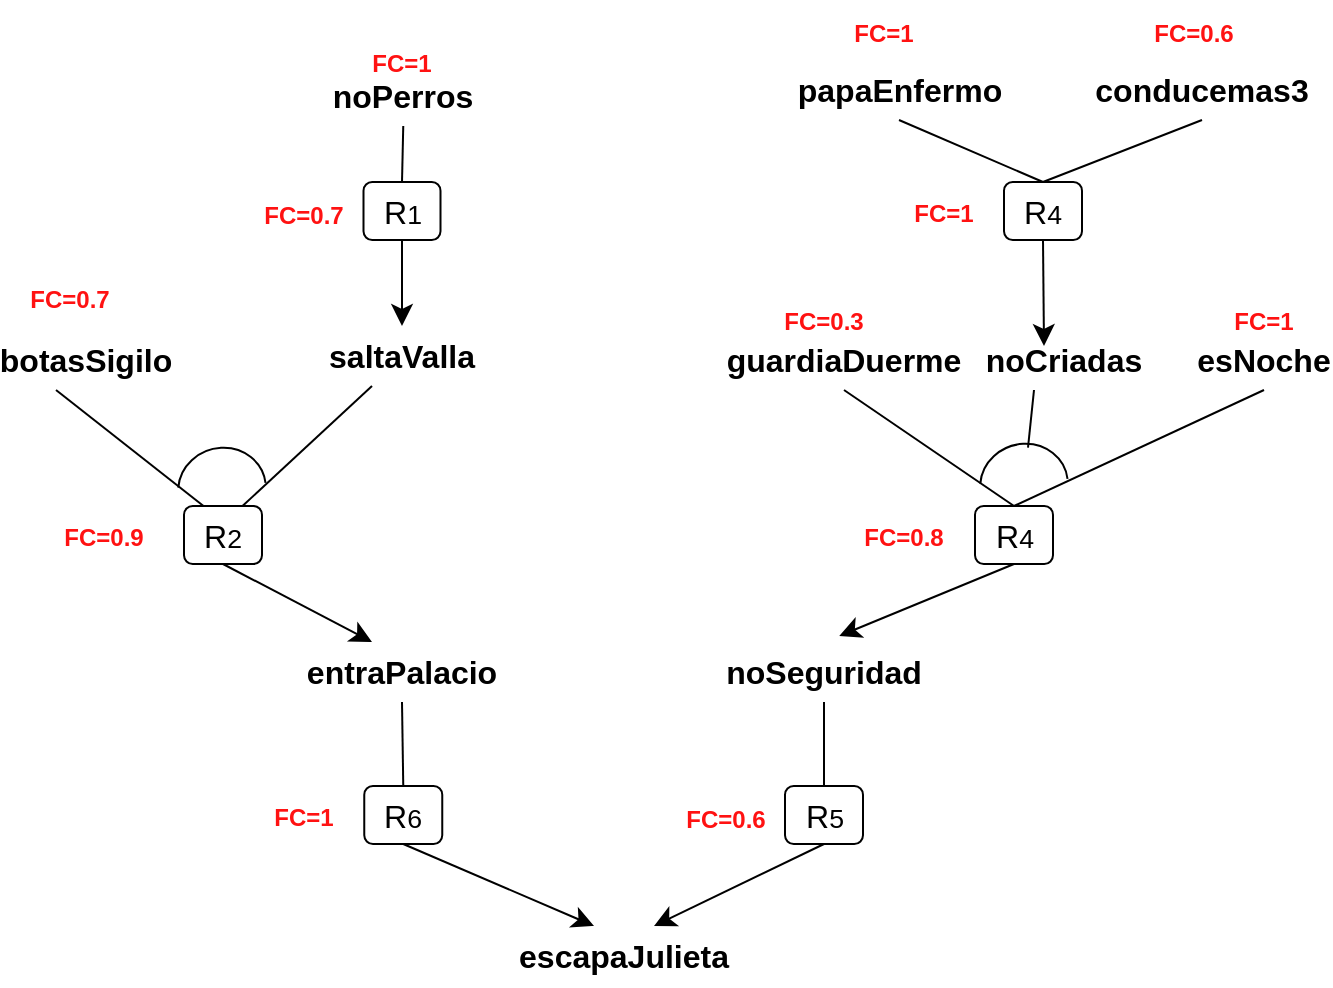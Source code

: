<mxfile version="22.1.9" type="device">
  <diagram name="Página-1" id="EFYWipsjhRD6L3geR2Ek">
    <mxGraphModel dx="1050" dy="1725" grid="1" gridSize="10" guides="1" tooltips="1" connect="1" arrows="1" fold="1" page="1" pageScale="1" pageWidth="827" pageHeight="1169" math="0" shadow="0">
      <root>
        <mxCell id="0" />
        <mxCell id="1" parent="0" />
        <mxCell id="rJCrbgsS6W7o_3RO-0H0-1" value="&lt;b&gt;conducemas3&lt;/b&gt;" style="text;html=1;strokeColor=none;fillColor=none;align=center;verticalAlign=middle;whiteSpace=wrap;rounded=0;fontSize=16;" vertex="1" parent="1">
          <mxGeometry x="659" y="-353" width="60" height="30" as="geometry" />
        </mxCell>
        <mxCell id="rJCrbgsS6W7o_3RO-0H0-3" value="&lt;b&gt;papaEnfermo&lt;/b&gt;" style="text;html=1;strokeColor=none;fillColor=none;align=center;verticalAlign=middle;whiteSpace=wrap;rounded=0;fontSize=16;" vertex="1" parent="1">
          <mxGeometry x="507.5" y="-353" width="60" height="30" as="geometry" />
        </mxCell>
        <mxCell id="rJCrbgsS6W7o_3RO-0H0-4" value="&lt;b&gt;escapaJulieta&lt;/b&gt;" style="text;html=1;strokeColor=none;fillColor=none;align=center;verticalAlign=middle;whiteSpace=wrap;rounded=0;fontSize=16;" vertex="1" parent="1">
          <mxGeometry x="370" y="80" width="60" height="30" as="geometry" />
        </mxCell>
        <mxCell id="rJCrbgsS6W7o_3RO-0H0-5" value="&lt;b&gt;botasSigilo&lt;/b&gt;" style="text;html=1;strokeColor=none;fillColor=none;align=center;verticalAlign=middle;whiteSpace=wrap;rounded=0;fontSize=16;" vertex="1" parent="1">
          <mxGeometry x="101" y="-218" width="60" height="30" as="geometry" />
        </mxCell>
        <mxCell id="rJCrbgsS6W7o_3RO-0H0-6" value="&lt;b&gt;saltaValla&lt;/b&gt;" style="text;html=1;strokeColor=none;fillColor=none;align=center;verticalAlign=middle;whiteSpace=wrap;rounded=0;fontSize=16;" vertex="1" parent="1">
          <mxGeometry x="259" y="-220" width="60" height="30" as="geometry" />
        </mxCell>
        <mxCell id="rJCrbgsS6W7o_3RO-0H0-7" value="&lt;b&gt;noPerros&lt;/b&gt;" style="text;html=1;strokeColor=none;fillColor=none;align=center;verticalAlign=middle;whiteSpace=wrap;rounded=0;fontSize=16;" vertex="1" parent="1">
          <mxGeometry x="259.25" y="-350" width="60.75" height="30" as="geometry" />
        </mxCell>
        <mxCell id="rJCrbgsS6W7o_3RO-0H0-8" value="&lt;b&gt;entraPalacio&lt;/b&gt;" style="text;html=1;strokeColor=none;fillColor=none;align=center;verticalAlign=middle;whiteSpace=wrap;rounded=0;fontSize=16;" vertex="1" parent="1">
          <mxGeometry x="259" y="-62" width="60" height="30" as="geometry" />
        </mxCell>
        <mxCell id="rJCrbgsS6W7o_3RO-0H0-9" value="&lt;b&gt;guardiaDuerme&lt;/b&gt;" style="text;html=1;strokeColor=none;fillColor=none;align=center;verticalAlign=middle;whiteSpace=wrap;rounded=0;fontSize=16;" vertex="1" parent="1">
          <mxGeometry x="480" y="-218" width="60" height="30" as="geometry" />
        </mxCell>
        <mxCell id="rJCrbgsS6W7o_3RO-0H0-10" value="&lt;b&gt;noCriadas&lt;/b&gt;" style="text;html=1;strokeColor=none;fillColor=none;align=center;verticalAlign=middle;whiteSpace=wrap;rounded=0;fontSize=16;" vertex="1" parent="1">
          <mxGeometry x="590" y="-218" width="60" height="30" as="geometry" />
        </mxCell>
        <mxCell id="rJCrbgsS6W7o_3RO-0H0-11" style="edgeStyle=none;curved=1;rounded=0;orthogonalLoop=1;jettySize=auto;html=1;exitX=0.5;exitY=1;exitDx=0;exitDy=0;entryX=0.25;entryY=0;entryDx=0;entryDy=0;fontSize=12;startSize=8;endSize=8;" edge="1" parent="1" source="rJCrbgsS6W7o_3RO-0H0-12" target="rJCrbgsS6W7o_3RO-0H0-8">
          <mxGeometry relative="1" as="geometry" />
        </mxCell>
        <mxCell id="rJCrbgsS6W7o_3RO-0H0-12" value="R&lt;span style=&quot;font-size: 13.333px;&quot;&gt;2&lt;/span&gt;" style="rounded=1;whiteSpace=wrap;html=1;fontSize=16;" vertex="1" parent="1">
          <mxGeometry x="180" y="-130" width="39" height="29" as="geometry" />
        </mxCell>
        <mxCell id="rJCrbgsS6W7o_3RO-0H0-13" style="edgeStyle=none;curved=1;rounded=0;orthogonalLoop=1;jettySize=auto;html=1;exitX=0.5;exitY=1;exitDx=0;exitDy=0;entryX=0.5;entryY=0;entryDx=0;entryDy=0;fontSize=12;startSize=8;endSize=8;" edge="1" parent="1" source="rJCrbgsS6W7o_3RO-0H0-14" target="rJCrbgsS6W7o_3RO-0H0-6">
          <mxGeometry relative="1" as="geometry" />
        </mxCell>
        <mxCell id="rJCrbgsS6W7o_3RO-0H0-14" value="R&lt;span style=&quot;font-size: 13.333px;&quot;&gt;1&lt;/span&gt;" style="rounded=1;whiteSpace=wrap;html=1;fontSize=16;" vertex="1" parent="1">
          <mxGeometry x="269.75" y="-292" width="38.5" height="29" as="geometry" />
        </mxCell>
        <mxCell id="rJCrbgsS6W7o_3RO-0H0-15" style="edgeStyle=none;curved=1;rounded=0;orthogonalLoop=1;jettySize=auto;html=1;entryX=0.75;entryY=0;entryDx=0;entryDy=0;fontSize=12;startSize=8;endSize=8;exitX=0.5;exitY=1;exitDx=0;exitDy=0;" edge="1" parent="1" source="rJCrbgsS6W7o_3RO-0H0-62" target="rJCrbgsS6W7o_3RO-0H0-4">
          <mxGeometry relative="1" as="geometry">
            <mxPoint x="470" y="40" as="sourcePoint" />
          </mxGeometry>
        </mxCell>
        <mxCell id="rJCrbgsS6W7o_3RO-0H0-17" value="R&lt;span style=&quot;font-size: 13.333px;&quot;&gt;4&lt;/span&gt;" style="rounded=1;whiteSpace=wrap;html=1;fontSize=16;" vertex="1" parent="1">
          <mxGeometry x="590" y="-292" width="39" height="29" as="geometry" />
        </mxCell>
        <mxCell id="rJCrbgsS6W7o_3RO-0H0-18" style="edgeStyle=none;curved=1;rounded=0;orthogonalLoop=1;jettySize=auto;html=1;exitX=0.5;exitY=1;exitDx=0;exitDy=0;fontSize=12;startSize=8;endSize=8;entryX=0.627;entryY=-0.1;entryDx=0;entryDy=0;entryPerimeter=0;" edge="1" parent="1" source="rJCrbgsS6W7o_3RO-0H0-19" target="rJCrbgsS6W7o_3RO-0H0-50">
          <mxGeometry relative="1" as="geometry">
            <mxPoint x="295.5" y="-62" as="targetPoint" />
          </mxGeometry>
        </mxCell>
        <mxCell id="rJCrbgsS6W7o_3RO-0H0-19" value="R&lt;span style=&quot;font-size: 13.333px;&quot;&gt;4&lt;/span&gt;" style="rounded=1;whiteSpace=wrap;html=1;fontSize=16;" vertex="1" parent="1">
          <mxGeometry x="575.5" y="-130" width="39" height="29" as="geometry" />
        </mxCell>
        <mxCell id="rJCrbgsS6W7o_3RO-0H0-22" style="edgeStyle=none;curved=1;rounded=0;orthogonalLoop=1;jettySize=auto;html=1;entryX=0.25;entryY=0;entryDx=0;entryDy=0;fontSize=12;startSize=8;endSize=8;exitX=0.5;exitY=1;exitDx=0;exitDy=0;" edge="1" parent="1" source="rJCrbgsS6W7o_3RO-0H0-61" target="rJCrbgsS6W7o_3RO-0H0-4">
          <mxGeometry relative="1" as="geometry">
            <mxPoint x="330" y="40" as="sourcePoint" />
          </mxGeometry>
        </mxCell>
        <mxCell id="rJCrbgsS6W7o_3RO-0H0-26" value="" style="endArrow=none;html=1;rounded=0;fontSize=12;startSize=8;endSize=8;edgeStyle=none;curved=1;entryX=0.5;entryY=1;entryDx=0;entryDy=0;exitX=0.5;exitY=0;exitDx=0;exitDy=0;" edge="1" parent="1" source="rJCrbgsS6W7o_3RO-0H0-14" target="rJCrbgsS6W7o_3RO-0H0-7">
          <mxGeometry width="50" height="50" relative="1" as="geometry">
            <mxPoint x="264" y="-242" as="sourcePoint" />
            <mxPoint x="314" y="-292" as="targetPoint" />
          </mxGeometry>
        </mxCell>
        <mxCell id="rJCrbgsS6W7o_3RO-0H0-27" value="" style="endArrow=none;html=1;rounded=0;fontSize=12;startSize=8;endSize=8;edgeStyle=none;curved=1;entryX=0.5;entryY=1;entryDx=0;entryDy=0;exitX=0.5;exitY=0;exitDx=0;exitDy=0;" edge="1" parent="1" source="rJCrbgsS6W7o_3RO-0H0-17" target="rJCrbgsS6W7o_3RO-0H0-3">
          <mxGeometry width="50" height="50" relative="1" as="geometry">
            <mxPoint x="245.5" y="120" as="sourcePoint" />
            <mxPoint x="295.5" y="70" as="targetPoint" />
          </mxGeometry>
        </mxCell>
        <mxCell id="rJCrbgsS6W7o_3RO-0H0-28" value="" style="endArrow=none;html=1;rounded=0;fontSize=12;startSize=8;endSize=8;edgeStyle=none;curved=1;entryX=0.5;entryY=1;entryDx=0;entryDy=0;exitX=0.5;exitY=0;exitDx=0;exitDy=0;" edge="1" parent="1" source="rJCrbgsS6W7o_3RO-0H0-17" target="rJCrbgsS6W7o_3RO-0H0-1">
          <mxGeometry width="50" height="50" relative="1" as="geometry">
            <mxPoint x="291.5" y="136.5" as="sourcePoint" />
            <mxPoint x="341.5" y="86.5" as="targetPoint" />
          </mxGeometry>
        </mxCell>
        <mxCell id="rJCrbgsS6W7o_3RO-0H0-29" value="" style="endArrow=none;html=1;rounded=0;fontSize=12;startSize=8;endSize=8;edgeStyle=none;curved=1;entryX=0.25;entryY=1;entryDx=0;entryDy=0;exitX=0.25;exitY=0;exitDx=0;exitDy=0;" edge="1" parent="1" source="rJCrbgsS6W7o_3RO-0H0-12" target="rJCrbgsS6W7o_3RO-0H0-5">
          <mxGeometry width="50" height="50" relative="1" as="geometry">
            <mxPoint x="159" y="-66" as="sourcePoint" />
            <mxPoint x="74" y="-131" as="targetPoint" />
          </mxGeometry>
        </mxCell>
        <mxCell id="rJCrbgsS6W7o_3RO-0H0-30" value="" style="endArrow=none;html=1;rounded=0;fontSize=12;edgeStyle=none;curved=1;entryX=0.25;entryY=1;entryDx=0;entryDy=0;exitX=0.75;exitY=0;exitDx=0;exitDy=0;entryPerimeter=0;" edge="1" parent="1" source="rJCrbgsS6W7o_3RO-0H0-12" target="rJCrbgsS6W7o_3RO-0H0-6">
          <mxGeometry width="50" height="50" relative="1" as="geometry">
            <mxPoint x="234" y="-82" as="sourcePoint" />
            <mxPoint x="279" y="-147" as="targetPoint" />
          </mxGeometry>
        </mxCell>
        <mxCell id="rJCrbgsS6W7o_3RO-0H0-31" value="" style="endArrow=none;html=1;rounded=0;fontSize=12;startSize=8;endSize=8;edgeStyle=none;curved=1;entryX=0.5;entryY=1;entryDx=0;entryDy=0;exitX=0.5;exitY=0;exitDx=0;exitDy=0;" edge="1" parent="1" source="rJCrbgsS6W7o_3RO-0H0-19" target="rJCrbgsS6W7o_3RO-0H0-9">
          <mxGeometry width="50" height="50" relative="1" as="geometry">
            <mxPoint x="444.5" y="-18" as="sourcePoint" />
            <mxPoint x="494.5" y="-68" as="targetPoint" />
          </mxGeometry>
        </mxCell>
        <mxCell id="rJCrbgsS6W7o_3RO-0H0-32" value="" style="endArrow=none;html=1;rounded=0;fontSize=12;startSize=8;endSize=8;edgeStyle=none;curved=1;entryX=0.25;entryY=1;entryDx=0;entryDy=0;exitX=0.346;exitY=0.928;exitDx=0;exitDy=0;exitPerimeter=0;" edge="1" parent="1" source="rJCrbgsS6W7o_3RO-0H0-55" target="rJCrbgsS6W7o_3RO-0H0-10">
          <mxGeometry width="50" height="50" relative="1" as="geometry">
            <mxPoint x="607.5" y="-154" as="sourcePoint" />
            <mxPoint x="504.5" y="-58" as="targetPoint" />
          </mxGeometry>
        </mxCell>
        <mxCell id="rJCrbgsS6W7o_3RO-0H0-33" value="" style="endArrow=classic;html=1;rounded=0;fontSize=12;startSize=8;endSize=8;edgeStyle=none;curved=1;exitX=0.5;exitY=1;exitDx=0;exitDy=0;" edge="1" parent="1" source="rJCrbgsS6W7o_3RO-0H0-17">
          <mxGeometry width="50" height="50" relative="1" as="geometry">
            <mxPoint x="601.5" y="-247" as="sourcePoint" />
            <mxPoint x="610" y="-210" as="targetPoint" />
          </mxGeometry>
        </mxCell>
        <mxCell id="rJCrbgsS6W7o_3RO-0H0-35" value="&lt;font color=&quot;#ff1212&quot; style=&quot;font-size: 12px;&quot;&gt;&lt;b&gt;FC=1&lt;/b&gt;&lt;/font&gt;" style="text;html=1;strokeColor=none;fillColor=none;align=center;verticalAlign=middle;whiteSpace=wrap;rounded=0;fontSize=16;" vertex="1" parent="1">
          <mxGeometry x="690" y="-239" width="60" height="30" as="geometry" />
        </mxCell>
        <mxCell id="rJCrbgsS6W7o_3RO-0H0-36" value="&lt;font style=&quot;font-size: 12px;&quot; color=&quot;#ff1212&quot;&gt;&lt;b&gt;FC=0.6&lt;/b&gt;&lt;/font&gt;" style="text;html=1;strokeColor=none;fillColor=none;align=center;verticalAlign=middle;whiteSpace=wrap;rounded=0;fontSize=16;" vertex="1" parent="1">
          <mxGeometry x="655" y="-383" width="60" height="30" as="geometry" />
        </mxCell>
        <mxCell id="rJCrbgsS6W7o_3RO-0H0-37" value="&lt;font color=&quot;#ff1212&quot; style=&quot;font-size: 12px;&quot;&gt;&lt;b&gt;FC=1&lt;/b&gt;&lt;/font&gt;" style="text;html=1;strokeColor=none;fillColor=none;align=center;verticalAlign=middle;whiteSpace=wrap;rounded=0;fontSize=16;" vertex="1" parent="1">
          <mxGeometry x="500" y="-383" width="60" height="30" as="geometry" />
        </mxCell>
        <mxCell id="rJCrbgsS6W7o_3RO-0H0-38" value="&lt;font color=&quot;#ff1212&quot; style=&quot;font-size: 12px;&quot;&gt;&lt;b&gt;FC=1&lt;/b&gt;&lt;/font&gt;" style="text;html=1;strokeColor=none;fillColor=none;align=center;verticalAlign=middle;whiteSpace=wrap;rounded=0;fontSize=16;" vertex="1" parent="1">
          <mxGeometry x="259" y="-368" width="60" height="30" as="geometry" />
        </mxCell>
        <mxCell id="rJCrbgsS6W7o_3RO-0H0-41" value="&lt;b&gt;&lt;font color=&quot;#ff1212&quot; style=&quot;font-size: 12px;&quot;&gt;FC=0.7&lt;/font&gt;&lt;/b&gt;" style="text;html=1;strokeColor=none;fillColor=none;align=center;verticalAlign=middle;whiteSpace=wrap;rounded=0;fontSize=16;" vertex="1" parent="1">
          <mxGeometry x="93" y="-250" width="60" height="30" as="geometry" />
        </mxCell>
        <mxCell id="rJCrbgsS6W7o_3RO-0H0-42" value="&lt;font color=&quot;#ff1212&quot; style=&quot;font-size: 12px;&quot;&gt;&lt;b&gt;FC=0.8&lt;/b&gt;&lt;/font&gt;" style="text;html=1;strokeColor=none;fillColor=none;align=center;verticalAlign=middle;whiteSpace=wrap;rounded=0;fontSize=16;" vertex="1" parent="1">
          <mxGeometry x="510" y="-131" width="60" height="30" as="geometry" />
        </mxCell>
        <mxCell id="rJCrbgsS6W7o_3RO-0H0-43" value="&lt;b&gt;&lt;font color=&quot;#ff1212&quot; style=&quot;font-size: 12px;&quot;&gt;FC=0.7&lt;/font&gt;&lt;/b&gt;" style="text;html=1;strokeColor=none;fillColor=none;align=center;verticalAlign=middle;whiteSpace=wrap;rounded=0;fontSize=16;" vertex="1" parent="1">
          <mxGeometry x="209.75" y="-292.5" width="60" height="30" as="geometry" />
        </mxCell>
        <mxCell id="rJCrbgsS6W7o_3RO-0H0-44" value="&lt;font color=&quot;#ff1212&quot; style=&quot;font-size: 12px;&quot;&gt;&lt;b&gt;FC=0.3&lt;/b&gt;&lt;/font&gt;" style="text;html=1;strokeColor=none;fillColor=none;align=center;verticalAlign=middle;whiteSpace=wrap;rounded=0;fontSize=16;" vertex="1" parent="1">
          <mxGeometry x="470" y="-239" width="60" height="30" as="geometry" />
        </mxCell>
        <mxCell id="rJCrbgsS6W7o_3RO-0H0-46" value="&lt;b&gt;&lt;font style=&quot;font-size: 12px;&quot; color=&quot;#ff1212&quot;&gt;FC=0.9&lt;/font&gt;&lt;/b&gt;" style="text;html=1;strokeColor=none;fillColor=none;align=center;verticalAlign=middle;whiteSpace=wrap;rounded=0;fontSize=16;" vertex="1" parent="1">
          <mxGeometry x="110" y="-131" width="60" height="30" as="geometry" />
        </mxCell>
        <mxCell id="rJCrbgsS6W7o_3RO-0H0-48" value="" style="verticalLabelPosition=bottom;verticalAlign=top;html=1;shape=mxgraph.basic.arc;startAngle=0.3;endAngle=0.771;rotation=-195;" vertex="1" parent="1">
          <mxGeometry x="177" y="-159" width="44" height="41" as="geometry" />
        </mxCell>
        <mxCell id="rJCrbgsS6W7o_3RO-0H0-50" value="&lt;b&gt;noSeguridad&lt;br&gt;&lt;/b&gt;" style="text;html=1;strokeColor=none;fillColor=none;align=center;verticalAlign=middle;whiteSpace=wrap;rounded=0;fontSize=16;" vertex="1" parent="1">
          <mxGeometry x="470" y="-62" width="60" height="30" as="geometry" />
        </mxCell>
        <mxCell id="rJCrbgsS6W7o_3RO-0H0-51" value="&lt;b&gt;esNoche&lt;/b&gt;" style="text;html=1;strokeColor=none;fillColor=none;align=center;verticalAlign=middle;whiteSpace=wrap;rounded=0;fontSize=16;" vertex="1" parent="1">
          <mxGeometry x="690" y="-218" width="60" height="30" as="geometry" />
        </mxCell>
        <mxCell id="rJCrbgsS6W7o_3RO-0H0-52" value="" style="endArrow=none;html=1;rounded=0;fontSize=12;startSize=8;endSize=8;edgeStyle=none;curved=1;entryX=0.5;entryY=1;entryDx=0;entryDy=0;exitX=0.5;exitY=0;exitDx=0;exitDy=0;" edge="1" parent="1" source="rJCrbgsS6W7o_3RO-0H0-19" target="rJCrbgsS6W7o_3RO-0H0-51">
          <mxGeometry width="50" height="50" relative="1" as="geometry">
            <mxPoint x="605" y="-120" as="sourcePoint" />
            <mxPoint x="623" y="-178" as="targetPoint" />
          </mxGeometry>
        </mxCell>
        <mxCell id="rJCrbgsS6W7o_3RO-0H0-55" value="" style="verticalLabelPosition=bottom;verticalAlign=top;html=1;shape=mxgraph.basic.arc;startAngle=0.3;endAngle=0.771;rotation=-195;" vertex="1" parent="1">
          <mxGeometry x="578" y="-161" width="44" height="41" as="geometry" />
        </mxCell>
        <mxCell id="rJCrbgsS6W7o_3RO-0H0-61" value="R&lt;span style=&quot;font-size: 13.333px;&quot;&gt;6&lt;/span&gt;" style="rounded=1;whiteSpace=wrap;html=1;fontSize=16;" vertex="1" parent="1">
          <mxGeometry x="270.13" y="10" width="39" height="29" as="geometry" />
        </mxCell>
        <mxCell id="rJCrbgsS6W7o_3RO-0H0-62" value="R&lt;span style=&quot;font-size: 13.333px;&quot;&gt;5&lt;/span&gt;" style="rounded=1;whiteSpace=wrap;html=1;fontSize=16;" vertex="1" parent="1">
          <mxGeometry x="480.5" y="10" width="39" height="29" as="geometry" />
        </mxCell>
        <mxCell id="rJCrbgsS6W7o_3RO-0H0-63" value="" style="endArrow=none;html=1;rounded=0;fontSize=12;startSize=8;endSize=8;edgeStyle=none;curved=1;entryX=0.5;entryY=0;entryDx=0;entryDy=0;exitX=0.5;exitY=1;exitDx=0;exitDy=0;" edge="1" parent="1" source="rJCrbgsS6W7o_3RO-0H0-50" target="rJCrbgsS6W7o_3RO-0H0-62">
          <mxGeometry width="50" height="50" relative="1" as="geometry">
            <mxPoint x="612" y="-149" as="sourcePoint" />
            <mxPoint x="623" y="-178" as="targetPoint" />
          </mxGeometry>
        </mxCell>
        <mxCell id="rJCrbgsS6W7o_3RO-0H0-64" value="" style="endArrow=none;html=1;rounded=0;fontSize=12;startSize=8;endSize=8;edgeStyle=none;curved=1;entryX=0.5;entryY=1;entryDx=0;entryDy=0;exitX=0.5;exitY=0;exitDx=0;exitDy=0;" edge="1" parent="1" source="rJCrbgsS6W7o_3RO-0H0-61" target="rJCrbgsS6W7o_3RO-0H0-8">
          <mxGeometry width="50" height="50" relative="1" as="geometry">
            <mxPoint x="622" y="-139" as="sourcePoint" />
            <mxPoint x="633" y="-168" as="targetPoint" />
          </mxGeometry>
        </mxCell>
        <mxCell id="rJCrbgsS6W7o_3RO-0H0-65" value="&lt;font style=&quot;font-size: 12px;&quot; color=&quot;#ff1212&quot;&gt;&lt;b&gt;FC=1&lt;/b&gt;&lt;/font&gt;" style="text;html=1;strokeColor=none;fillColor=none;align=center;verticalAlign=middle;whiteSpace=wrap;rounded=0;fontSize=16;" vertex="1" parent="1">
          <mxGeometry x="210.13" y="9" width="60" height="30" as="geometry" />
        </mxCell>
        <mxCell id="rJCrbgsS6W7o_3RO-0H0-66" value="&lt;font style=&quot;font-size: 12px;&quot; color=&quot;#ff1212&quot;&gt;&lt;b&gt;FC=1&lt;/b&gt;&lt;/font&gt;" style="text;html=1;strokeColor=none;fillColor=none;align=center;verticalAlign=middle;whiteSpace=wrap;rounded=0;fontSize=16;" vertex="1" parent="1">
          <mxGeometry x="530" y="-293" width="60" height="30" as="geometry" />
        </mxCell>
        <mxCell id="rJCrbgsS6W7o_3RO-0H0-67" value="&lt;font style=&quot;font-size: 12px;&quot; color=&quot;#ff1212&quot;&gt;&lt;b&gt;FC=0.6&lt;/b&gt;&lt;/font&gt;" style="text;html=1;strokeColor=none;fillColor=none;align=center;verticalAlign=middle;whiteSpace=wrap;rounded=0;fontSize=16;" vertex="1" parent="1">
          <mxGeometry x="420.5" y="10" width="60" height="30" as="geometry" />
        </mxCell>
      </root>
    </mxGraphModel>
  </diagram>
</mxfile>
